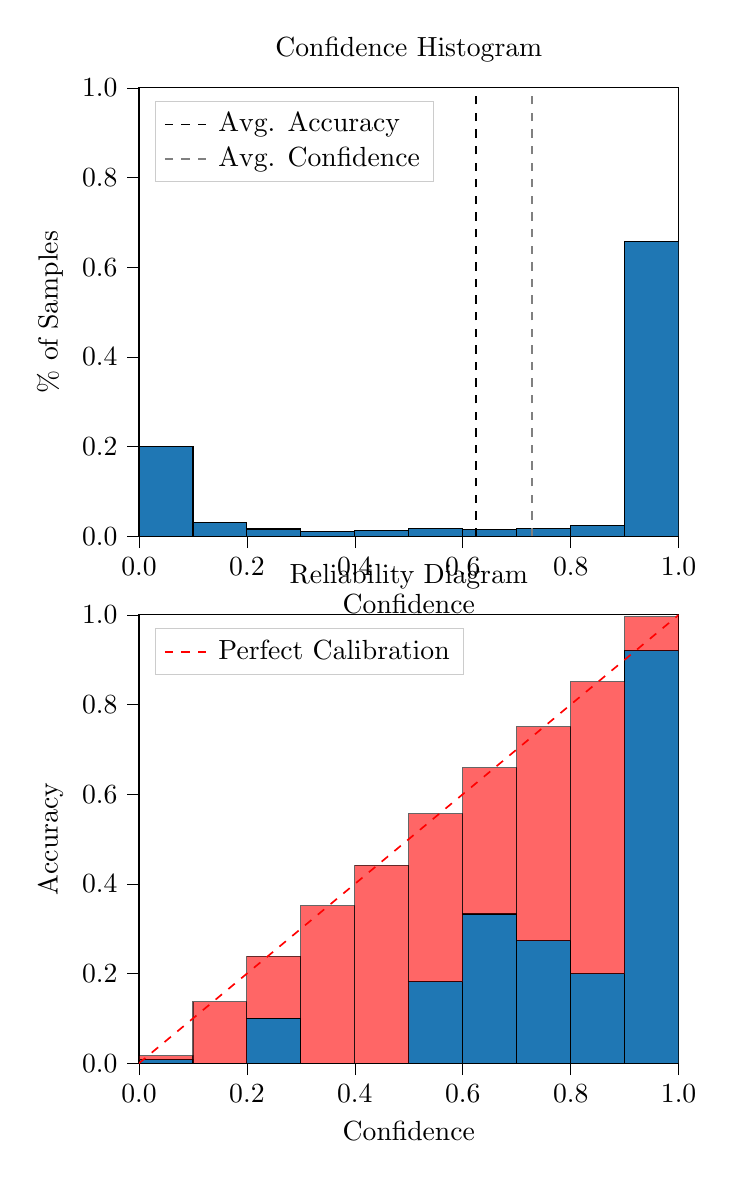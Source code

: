 % This file was created by tikzplotlib v0.9.8.
\begin{tikzpicture}

\definecolor{color0}{rgb}{0.122,0.467,0.706}

\begin{groupplot}[group style={group size=1 by 2}]
\nextgroupplot[
legend cell align={left},
legend style={
  fill opacity=0.8,
  draw opacity=1,
  text opacity=1,
  at={(0.03,0.97)},
  anchor=north west,
  draw=white!80!black
},
tick align=outside,
tick pos=left,
title={Confidence Histogram},
x grid style={white!69.02!black},
xlabel={Confidence},
xmin=0, xmax=1,
xtick style={color=black},
xtick={0,0.2,0.4,0.6,0.8,1},
xticklabels={0.0,0.2,0.4,0.6,0.8,1.0},
y grid style={white!69.02!black},
ylabel={\% of Samples},
ymin=0, ymax=1,
ytick style={color=black},
ytick={0,0.2,0.4,0.6,0.8,1},
yticklabels={0.0,0.2,0.4,0.6,0.8,1.0}
]
\draw[draw=black,fill=color0] (axis cs:-6.939e-18,0) rectangle (axis cs:0.1,0.2);
\draw[draw=black,fill=color0] (axis cs:0.1,0) rectangle (axis cs:0.2,0.03);
\draw[draw=black,fill=color0] (axis cs:0.2,0) rectangle (axis cs:0.3,0.016);
\draw[draw=black,fill=color0] (axis cs:0.3,0) rectangle (axis cs:0.4,0.01);
\draw[draw=black,fill=color0] (axis cs:0.4,0) rectangle (axis cs:0.5,0.013);
\draw[draw=black,fill=color0] (axis cs:0.5,0) rectangle (axis cs:0.6,0.018);
\draw[draw=black,fill=color0] (axis cs:0.6,0) rectangle (axis cs:0.7,0.014);
\draw[draw=black,fill=color0] (axis cs:0.7,0) rectangle (axis cs:0.8,0.018);
\draw[draw=black,fill=color0] (axis cs:0.8,0) rectangle (axis cs:0.9,0.024);
\draw[draw=black,fill=color0] (axis cs:0.9,0) rectangle (axis cs:1,0.657);
\addplot [semithick, black, dashed]
table {%
0.625 0
0.625 1
};
\addlegendentry{Avg. Accuracy}
\addplot [semithick, white!50.196!black, dashed]
table {%
0.728 0
0.728 1
};
\addlegendentry{Avg. Confidence}

\nextgroupplot[
legend cell align={left},
legend style={
  fill opacity=0.8,
  draw opacity=1,
  text opacity=1,
  at={(0.03,0.97)},
  anchor=north west,
  draw=white!80!black
},
tick align=outside,
tick pos=left,
title={Reliability Diagram},
x grid style={white!69.02!black},
xlabel={Confidence},
xmin=0, xmax=1,
xtick style={color=black},
xtick={0,0.2,0.4,0.6,0.8,1},
xticklabels={0.0,0.2,0.4,0.6,0.8,1.0},
y grid style={white!69.02!black},
ylabel={Accuracy},
ymin=0, ymax=1,
ytick style={color=black},
ytick={0,0.2,0.4,0.6,0.8,1},
yticklabels={0.0,0.2,0.4,0.6,0.8,1.0}
]
\draw[draw=black,fill=color0] (axis cs:-6.939e-18,0) rectangle (axis cs:0.1,0.008);
\draw[draw=black,fill=color0] (axis cs:0.1,0) rectangle (axis cs:0.2,0);
\draw[draw=black,fill=color0] (axis cs:0.2,0) rectangle (axis cs:0.3,0.1);
\draw[draw=black,fill=color0] (axis cs:0.3,0) rectangle (axis cs:0.4,0);
\draw[draw=black,fill=color0] (axis cs:0.4,0) rectangle (axis cs:0.5,0);
\draw[draw=black,fill=color0] (axis cs:0.5,0) rectangle (axis cs:0.6,0.182);
\draw[draw=black,fill=color0] (axis cs:0.6,0) rectangle (axis cs:0.7,0.333);
\draw[draw=black,fill=color0] (axis cs:0.7,0) rectangle (axis cs:0.8,0.273);
\draw[draw=black,fill=color0] (axis cs:0.8,0) rectangle (axis cs:0.9,0.2);
\draw[draw=black,fill=color0] (axis cs:0.9,0) rectangle (axis cs:1,0.92);
\draw[draw=black,fill=red,opacity=0.6] (axis cs:-6.939e-18,0.008) rectangle (axis cs:0.1,0.017);
\draw[draw=black,fill=red,opacity=0.6] (axis cs:0.1,0) rectangle (axis cs:0.2,0.137);
\draw[draw=black,fill=red,opacity=0.6] (axis cs:0.2,0.1) rectangle (axis cs:0.3,0.239);
\draw[draw=black,fill=red,opacity=0.6] (axis cs:0.3,0) rectangle (axis cs:0.4,0.351);
\draw[draw=black,fill=red,opacity=0.6] (axis cs:0.4,0) rectangle (axis cs:0.5,0.442);
\draw[draw=black,fill=red,opacity=0.6] (axis cs:0.5,0.182) rectangle (axis cs:0.6,0.557);
\draw[draw=black,fill=red,opacity=0.6] (axis cs:0.6,0.333) rectangle (axis cs:0.7,0.659);
\draw[draw=black,fill=red,opacity=0.6] (axis cs:0.7,0.273) rectangle (axis cs:0.8,0.751);
\draw[draw=black,fill=red,opacity=0.6] (axis cs:0.8,0.2) rectangle (axis cs:0.9,0.851);
\draw[draw=black,fill=red,opacity=0.6] (axis cs:0.9,0.92) rectangle (axis cs:1,0.996);
\addplot [semithick, red, dashed]
table {%
0 0
1 1
};
\addlegendentry{Perfect Calibration}
\end{groupplot}

\end{tikzpicture}
